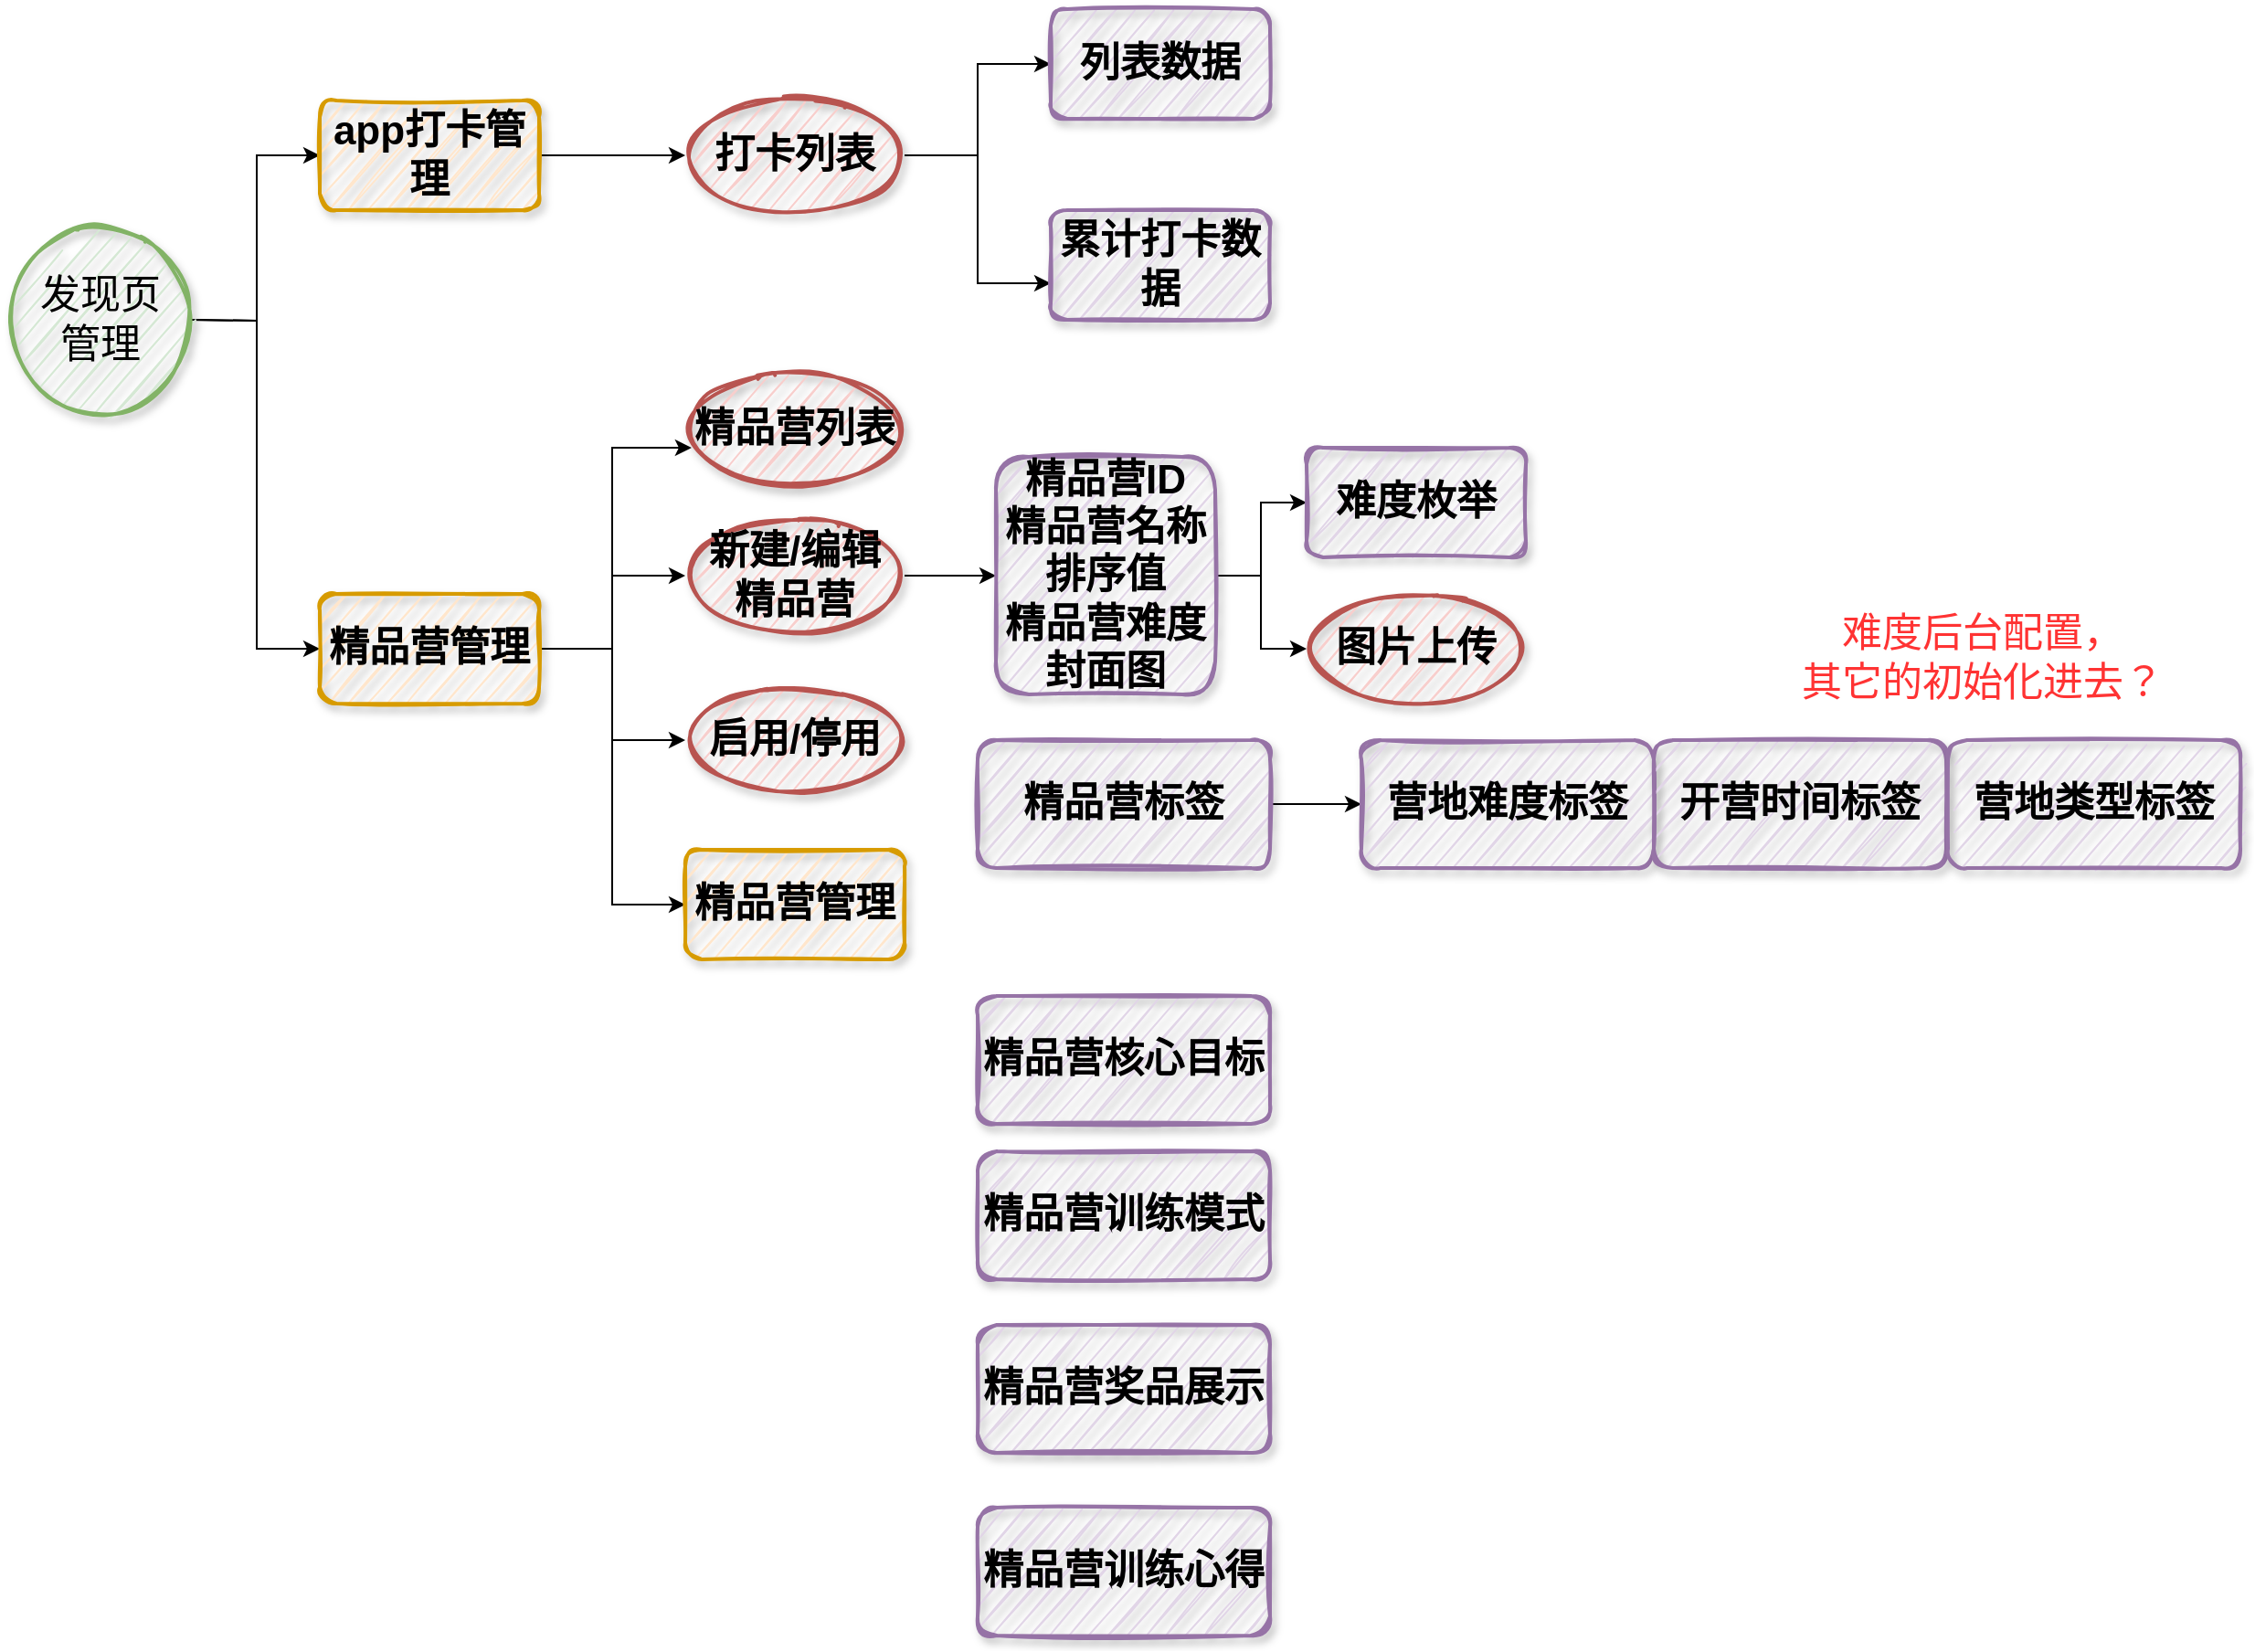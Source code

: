 <mxfile version="16.5.6" type="github">
  <diagram id="2Vl-29mJTYHd3rG5gsJs" name="Page-1">
    <mxGraphModel dx="946" dy="504" grid="1" gridSize="10" guides="1" tooltips="1" connect="1" arrows="1" fold="1" page="1" pageScale="1" pageWidth="827" pageHeight="1169" math="0" shadow="0">
      <root>
        <mxCell id="0" />
        <mxCell id="1" parent="0" />
        <mxCell id="tsZCZAis8NTeMSvLRY_F-6" style="edgeStyle=orthogonalEdgeStyle;rounded=0;orthogonalLoop=1;jettySize=auto;html=1;exitX=1;exitY=0.5;exitDx=0;exitDy=0;exitPerimeter=0;entryX=0;entryY=0.5;entryDx=0;entryDy=0;fontSize=22;" edge="1" parent="1" target="tsZCZAis8NTeMSvLRY_F-4">
          <mxGeometry relative="1" as="geometry">
            <mxPoint x="200" y="260" as="sourcePoint" />
          </mxGeometry>
        </mxCell>
        <mxCell id="tsZCZAis8NTeMSvLRY_F-7" style="edgeStyle=orthogonalEdgeStyle;rounded=0;orthogonalLoop=1;jettySize=auto;html=1;exitX=1;exitY=0.5;exitDx=0;exitDy=0;exitPerimeter=0;entryX=0;entryY=0.5;entryDx=0;entryDy=0;fontSize=22;" edge="1" parent="1" target="tsZCZAis8NTeMSvLRY_F-2">
          <mxGeometry relative="1" as="geometry">
            <mxPoint x="200" y="260" as="sourcePoint" />
          </mxGeometry>
        </mxCell>
        <mxCell id="tsZCZAis8NTeMSvLRY_F-26" value="" style="edgeStyle=orthogonalEdgeStyle;rounded=0;orthogonalLoop=1;jettySize=auto;html=1;fontSize=22;" edge="1" parent="1" source="tsZCZAis8NTeMSvLRY_F-2" target="tsZCZAis8NTeMSvLRY_F-25">
          <mxGeometry relative="1" as="geometry">
            <Array as="points">
              <mxPoint x="430" y="440" />
              <mxPoint x="430" y="330" />
            </Array>
          </mxGeometry>
        </mxCell>
        <mxCell id="tsZCZAis8NTeMSvLRY_F-28" value="" style="edgeStyle=orthogonalEdgeStyle;rounded=0;orthogonalLoop=1;jettySize=auto;html=1;fontSize=22;" edge="1" parent="1" source="tsZCZAis8NTeMSvLRY_F-2" target="tsZCZAis8NTeMSvLRY_F-27">
          <mxGeometry relative="1" as="geometry" />
        </mxCell>
        <mxCell id="tsZCZAis8NTeMSvLRY_F-30" value="" style="edgeStyle=orthogonalEdgeStyle;rounded=0;orthogonalLoop=1;jettySize=auto;html=1;fontSize=22;" edge="1" parent="1" source="tsZCZAis8NTeMSvLRY_F-2" target="tsZCZAis8NTeMSvLRY_F-29">
          <mxGeometry relative="1" as="geometry">
            <Array as="points">
              <mxPoint x="430" y="440" />
              <mxPoint x="430" y="490" />
            </Array>
          </mxGeometry>
        </mxCell>
        <mxCell id="tsZCZAis8NTeMSvLRY_F-32" style="edgeStyle=orthogonalEdgeStyle;rounded=0;orthogonalLoop=1;jettySize=auto;html=1;exitX=1;exitY=0.5;exitDx=0;exitDy=0;fontSize=22;entryX=0;entryY=0.5;entryDx=0;entryDy=0;" edge="1" parent="1" source="tsZCZAis8NTeMSvLRY_F-2" target="tsZCZAis8NTeMSvLRY_F-33">
          <mxGeometry relative="1" as="geometry">
            <mxPoint x="470" y="570" as="targetPoint" />
          </mxGeometry>
        </mxCell>
        <mxCell id="tsZCZAis8NTeMSvLRY_F-2" value="精品营管理" style="rounded=1;whiteSpace=wrap;html=1;fillColor=#ffe6cc;strokeColor=#d79b00;strokeWidth=2;gradientColor=none;shadow=1;sketch=1;fontStyle=1;fontSize=22;" vertex="1" parent="1">
          <mxGeometry x="270" y="410" width="120" height="60" as="geometry" />
        </mxCell>
        <mxCell id="tsZCZAis8NTeMSvLRY_F-14" value="" style="edgeStyle=orthogonalEdgeStyle;rounded=0;orthogonalLoop=1;jettySize=auto;html=1;fontSize=22;" edge="1" parent="1" source="tsZCZAis8NTeMSvLRY_F-4" target="tsZCZAis8NTeMSvLRY_F-13">
          <mxGeometry relative="1" as="geometry" />
        </mxCell>
        <mxCell id="tsZCZAis8NTeMSvLRY_F-4" value="app打卡管理" style="rounded=1;whiteSpace=wrap;html=1;fontSize=22;fillColor=#ffe6cc;strokeColor=#d79b00;strokeWidth=2;gradientColor=none;shadow=1;sketch=1;fontStyle=1;" vertex="1" parent="1">
          <mxGeometry x="270" y="140" width="120" height="60" as="geometry" />
        </mxCell>
        <mxCell id="tsZCZAis8NTeMSvLRY_F-12" value="发现页&lt;br&gt;管理" style="strokeWidth=2;html=1;shape=mxgraph.flowchart.start_2;whiteSpace=wrap;shadow=1;sketch=1;fontSize=22;fillColor=#d5e8d4;strokeColor=#82b366;" vertex="1" parent="1">
          <mxGeometry x="100" y="210" width="100" height="100" as="geometry" />
        </mxCell>
        <mxCell id="tsZCZAis8NTeMSvLRY_F-16" value="" style="edgeStyle=orthogonalEdgeStyle;rounded=0;orthogonalLoop=1;jettySize=auto;html=1;fontSize=22;" edge="1" parent="1" source="tsZCZAis8NTeMSvLRY_F-13" target="tsZCZAis8NTeMSvLRY_F-15">
          <mxGeometry relative="1" as="geometry" />
        </mxCell>
        <mxCell id="tsZCZAis8NTeMSvLRY_F-18" value="" style="edgeStyle=orthogonalEdgeStyle;rounded=0;orthogonalLoop=1;jettySize=auto;html=1;fontSize=22;" edge="1" parent="1" source="tsZCZAis8NTeMSvLRY_F-13" target="tsZCZAis8NTeMSvLRY_F-17">
          <mxGeometry relative="1" as="geometry">
            <Array as="points">
              <mxPoint x="630" y="170" />
              <mxPoint x="630" y="240" />
            </Array>
          </mxGeometry>
        </mxCell>
        <mxCell id="tsZCZAis8NTeMSvLRY_F-13" value="打卡列表" style="ellipse;whiteSpace=wrap;html=1;fontSize=22;fillColor=#f8cecc;strokeColor=#b85450;rounded=1;strokeWidth=2;shadow=1;sketch=1;fontStyle=1;" vertex="1" parent="1">
          <mxGeometry x="470" y="140" width="120" height="60" as="geometry" />
        </mxCell>
        <mxCell id="tsZCZAis8NTeMSvLRY_F-15" value="列表数据" style="whiteSpace=wrap;html=1;fontSize=22;fillColor=#e1d5e7;strokeColor=#9673a6;rounded=1;strokeWidth=2;shadow=1;sketch=1;fontStyle=1;" vertex="1" parent="1">
          <mxGeometry x="670" y="90" width="120" height="60" as="geometry" />
        </mxCell>
        <mxCell id="tsZCZAis8NTeMSvLRY_F-17" value="累计打卡数据" style="whiteSpace=wrap;html=1;fontSize=22;fillColor=#e1d5e7;strokeColor=#9673a6;rounded=1;strokeWidth=2;shadow=1;sketch=1;fontStyle=1;" vertex="1" parent="1">
          <mxGeometry x="670" y="200" width="120" height="60" as="geometry" />
        </mxCell>
        <mxCell id="tsZCZAis8NTeMSvLRY_F-25" value="精品营列表" style="ellipse;whiteSpace=wrap;html=1;fontSize=22;fillColor=#f8cecc;strokeColor=#b85450;rounded=1;strokeWidth=2;shadow=1;sketch=1;fontStyle=1;" vertex="1" parent="1">
          <mxGeometry x="470" y="290" width="120" height="60" as="geometry" />
        </mxCell>
        <mxCell id="tsZCZAis8NTeMSvLRY_F-38" style="edgeStyle=orthogonalEdgeStyle;rounded=0;orthogonalLoop=1;jettySize=auto;html=1;exitX=1;exitY=0.5;exitDx=0;exitDy=0;fontSize=22;" edge="1" parent="1" source="tsZCZAis8NTeMSvLRY_F-27" target="tsZCZAis8NTeMSvLRY_F-35">
          <mxGeometry relative="1" as="geometry" />
        </mxCell>
        <mxCell id="tsZCZAis8NTeMSvLRY_F-27" value="新建/编辑&lt;br&gt;精品营" style="ellipse;whiteSpace=wrap;html=1;fontSize=22;fillColor=#f8cecc;strokeColor=#b85450;rounded=1;strokeWidth=2;shadow=1;sketch=1;fontStyle=1;" vertex="1" parent="1">
          <mxGeometry x="470" y="370" width="120" height="60" as="geometry" />
        </mxCell>
        <mxCell id="tsZCZAis8NTeMSvLRY_F-29" value="启用/停用" style="ellipse;whiteSpace=wrap;html=1;fontSize=22;fillColor=#f8cecc;strokeColor=#b85450;rounded=1;strokeWidth=2;shadow=1;sketch=1;fontStyle=1;" vertex="1" parent="1">
          <mxGeometry x="470" y="460" width="120" height="60" as="geometry" />
        </mxCell>
        <mxCell id="tsZCZAis8NTeMSvLRY_F-33" value="&lt;span&gt;精品营管理&lt;/span&gt;" style="rounded=1;whiteSpace=wrap;html=1;fontSize=22;fillColor=#ffe6cc;strokeColor=#d79b00;strokeWidth=2;gradientColor=none;shadow=1;sketch=1;fontStyle=1;" vertex="1" parent="1">
          <mxGeometry x="470" y="550" width="120" height="60" as="geometry" />
        </mxCell>
        <mxCell id="tsZCZAis8NTeMSvLRY_F-39" style="edgeStyle=orthogonalEdgeStyle;rounded=0;orthogonalLoop=1;jettySize=auto;html=1;exitX=1;exitY=0.5;exitDx=0;exitDy=0;entryX=0;entryY=0.5;entryDx=0;entryDy=0;fontSize=22;" edge="1" parent="1" source="tsZCZAis8NTeMSvLRY_F-35" target="tsZCZAis8NTeMSvLRY_F-37">
          <mxGeometry relative="1" as="geometry" />
        </mxCell>
        <mxCell id="tsZCZAis8NTeMSvLRY_F-40" style="edgeStyle=orthogonalEdgeStyle;rounded=0;orthogonalLoop=1;jettySize=auto;html=1;exitX=1;exitY=0.5;exitDx=0;exitDy=0;entryX=0;entryY=0.5;entryDx=0;entryDy=0;fontSize=22;" edge="1" parent="1" source="tsZCZAis8NTeMSvLRY_F-35" target="tsZCZAis8NTeMSvLRY_F-36">
          <mxGeometry relative="1" as="geometry" />
        </mxCell>
        <mxCell id="tsZCZAis8NTeMSvLRY_F-35" value="精品营ID&lt;br&gt;精品营名称&lt;br&gt;排序值&lt;br&gt;精品营难度&lt;br&gt;封面图" style="whiteSpace=wrap;html=1;fontSize=22;fillColor=#e1d5e7;strokeColor=#9673a6;rounded=1;strokeWidth=2;shadow=1;sketch=1;fontStyle=1;" vertex="1" parent="1">
          <mxGeometry x="640" y="335" width="120" height="130" as="geometry" />
        </mxCell>
        <mxCell id="tsZCZAis8NTeMSvLRY_F-36" value="图片上传" style="ellipse;whiteSpace=wrap;html=1;fontSize=22;fillColor=#f8cecc;strokeColor=#b85450;rounded=1;strokeWidth=2;shadow=1;sketch=1;fontStyle=1;" vertex="1" parent="1">
          <mxGeometry x="810" y="410" width="120" height="60" as="geometry" />
        </mxCell>
        <mxCell id="tsZCZAis8NTeMSvLRY_F-37" value="难度枚举" style="whiteSpace=wrap;html=1;fontSize=22;fillColor=#e1d5e7;strokeColor=#9673a6;rounded=1;strokeWidth=2;shadow=1;sketch=1;fontStyle=1;" vertex="1" parent="1">
          <mxGeometry x="810" y="330" width="120" height="60" as="geometry" />
        </mxCell>
        <mxCell id="tsZCZAis8NTeMSvLRY_F-41" value="精品营核心目标" style="whiteSpace=wrap;html=1;fontSize=22;fillColor=#e1d5e7;strokeColor=#9673a6;rounded=1;strokeWidth=2;shadow=1;sketch=1;fontStyle=1;" vertex="1" parent="1">
          <mxGeometry x="630" y="630" width="160" height="70" as="geometry" />
        </mxCell>
        <mxCell id="tsZCZAis8NTeMSvLRY_F-42" value="精品营训练模式" style="whiteSpace=wrap;html=1;fontSize=22;fillColor=#e1d5e7;strokeColor=#9673a6;rounded=1;strokeWidth=2;shadow=1;sketch=1;fontStyle=1;" vertex="1" parent="1">
          <mxGeometry x="630" y="715" width="160" height="70" as="geometry" />
        </mxCell>
        <mxCell id="tsZCZAis8NTeMSvLRY_F-43" value="精品营奖品展示" style="whiteSpace=wrap;html=1;fontSize=22;fillColor=#e1d5e7;strokeColor=#9673a6;rounded=1;strokeWidth=2;shadow=1;sketch=1;fontStyle=1;" vertex="1" parent="1">
          <mxGeometry x="630" y="810" width="160" height="70" as="geometry" />
        </mxCell>
        <mxCell id="tsZCZAis8NTeMSvLRY_F-44" value="精品营训练心得" style="whiteSpace=wrap;html=1;fontSize=22;fillColor=#e1d5e7;strokeColor=#9673a6;rounded=1;strokeWidth=2;shadow=1;sketch=1;fontStyle=1;" vertex="1" parent="1">
          <mxGeometry x="630" y="910" width="160" height="70" as="geometry" />
        </mxCell>
        <mxCell id="tsZCZAis8NTeMSvLRY_F-49" value="" style="edgeStyle=orthogonalEdgeStyle;rounded=0;orthogonalLoop=1;jettySize=auto;html=1;fontSize=22;" edge="1" parent="1" source="tsZCZAis8NTeMSvLRY_F-45" target="tsZCZAis8NTeMSvLRY_F-46">
          <mxGeometry relative="1" as="geometry" />
        </mxCell>
        <mxCell id="tsZCZAis8NTeMSvLRY_F-45" value="精品营标签" style="whiteSpace=wrap;html=1;fontSize=22;fillColor=#e1d5e7;strokeColor=#9673a6;rounded=1;strokeWidth=2;shadow=1;sketch=1;fontStyle=1;" vertex="1" parent="1">
          <mxGeometry x="630" y="490" width="160" height="70" as="geometry" />
        </mxCell>
        <mxCell id="tsZCZAis8NTeMSvLRY_F-46" value="营地难度标签" style="whiteSpace=wrap;html=1;fontSize=22;fillColor=#e1d5e7;strokeColor=#9673a6;rounded=1;strokeWidth=2;shadow=1;sketch=1;fontStyle=1;" vertex="1" parent="1">
          <mxGeometry x="840" y="490" width="160" height="70" as="geometry" />
        </mxCell>
        <mxCell id="tsZCZAis8NTeMSvLRY_F-47" value="开营时间标签" style="whiteSpace=wrap;html=1;fontSize=22;fillColor=#e1d5e7;strokeColor=#9673a6;rounded=1;strokeWidth=2;shadow=1;sketch=1;fontStyle=1;" vertex="1" parent="1">
          <mxGeometry x="1000" y="490" width="160" height="70" as="geometry" />
        </mxCell>
        <mxCell id="tsZCZAis8NTeMSvLRY_F-48" value="营地类型标签" style="whiteSpace=wrap;html=1;fontSize=22;fillColor=#e1d5e7;strokeColor=#9673a6;rounded=1;strokeWidth=2;shadow=1;sketch=1;fontStyle=1;" vertex="1" parent="1">
          <mxGeometry x="1161" y="490" width="160" height="70" as="geometry" />
        </mxCell>
        <mxCell id="tsZCZAis8NTeMSvLRY_F-50" value="&lt;font color=&quot;#ff3333&quot;&gt;难度后台配置，&lt;br&gt;其它的初始化进去？&lt;/font&gt;" style="text;html=1;strokeColor=none;fillColor=none;align=center;verticalAlign=middle;whiteSpace=wrap;rounded=0;shadow=1;sketch=1;fontSize=22;" vertex="1" parent="1">
          <mxGeometry x="1070" y="440" width="220" height="10" as="geometry" />
        </mxCell>
      </root>
    </mxGraphModel>
  </diagram>
</mxfile>
